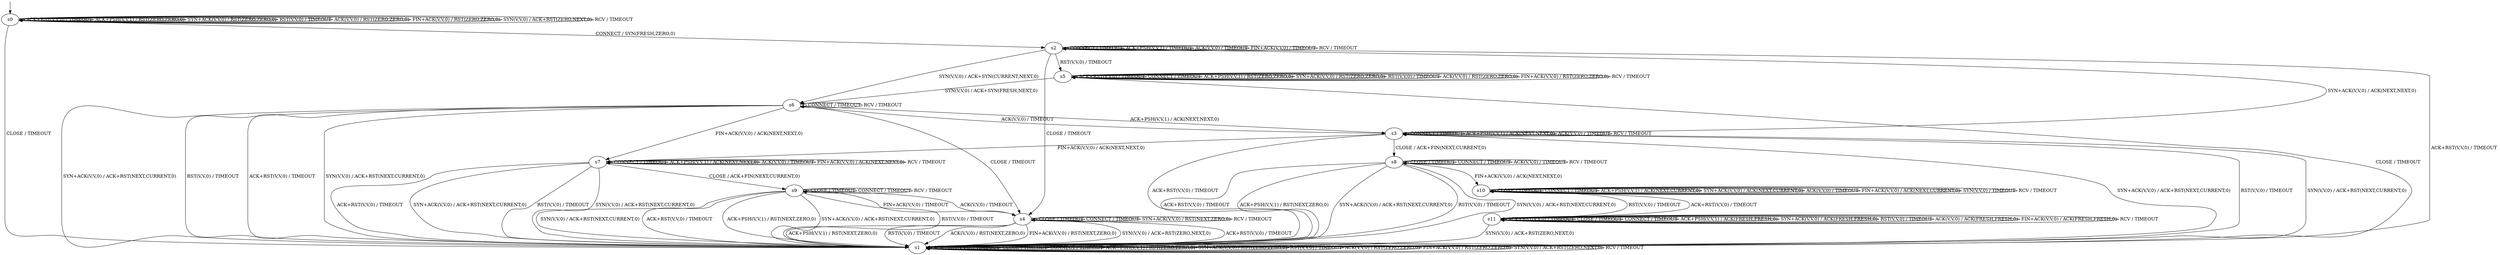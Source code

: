 digraph G {
s0 [label="s0"];
s0 -> s0[label=" ACK+RST(V,V,0) / TIMEOUT "];
s0 -> s1[label=" CLOSE / TIMEOUT "];
s0 -> s2[label=" CONNECT / SYN(FRESH,ZERO,0) "];
s0 -> s0[label=" ACK+PSH(V,V,1) / RST(ZERO,ZERO,0) "];
s0 -> s0[label=" SYN+ACK(V,V,0) / RST(ZERO,ZERO,0) "];
s0 -> s0[label=" RST(V,V,0) / TIMEOUT "];
s0 -> s0[label=" ACK(V,V,0) / RST(ZERO,ZERO,0) "];
s0 -> s0[label=" FIN+ACK(V,V,0) / RST(ZERO,ZERO,0) "];
s0 -> s0[label=" SYN(V,V,0) / ACK+RST(ZERO,NEXT,0) "];
s0 -> s0[label=" RCV / TIMEOUT "];
s1 [label="s1"];
s1 -> s1[label=" ACK+RST(V,V,0) / TIMEOUT "];
s1 -> s1[label=" CLOSE / TIMEOUT "];
s1 -> s1[label=" CONNECT / TIMEOUT "];
s1 -> s1[label=" ACK+PSH(V,V,1) / RST(ZERO,ZERO,0) "];
s1 -> s1[label=" SYN+ACK(V,V,0) / RST(ZERO,ZERO,0) "];
s1 -> s1[label=" RST(V,V,0) / TIMEOUT "];
s1 -> s1[label=" ACK(V,V,0) / RST(ZERO,ZERO,0) "];
s1 -> s1[label=" FIN+ACK(V,V,0) / RST(ZERO,ZERO,0) "];
s1 -> s1[label=" SYN(V,V,0) / ACK+RST(ZERO,NEXT,0) "];
s1 -> s1[label=" RCV / TIMEOUT "];
s2 [label="s2"];
s2 -> s1[label=" ACK+RST(V,V,0) / TIMEOUT "];
s2 -> s4[label=" CLOSE / TIMEOUT "];
s2 -> s2[label=" CONNECT / TIMEOUT "];
s2 -> s2[label=" ACK+PSH(V,V,1) / TIMEOUT "];
s2 -> s3[label=" SYN+ACK(V,V,0) / ACK(NEXT,NEXT,0) "];
s2 -> s5[label=" RST(V,V,0) / TIMEOUT "];
s2 -> s2[label=" ACK(V,V,0) / TIMEOUT "];
s2 -> s2[label=" FIN+ACK(V,V,0) / TIMEOUT "];
s2 -> s6[label=" SYN(V,V,0) / ACK+SYN(CURRENT,NEXT,0) "];
s2 -> s2[label=" RCV / TIMEOUT "];
s3 [label="s3"];
s3 -> s1[label=" ACK+RST(V,V,0) / TIMEOUT "];
s3 -> s8[label=" CLOSE / ACK+FIN(NEXT,CURRENT,0) "];
s3 -> s3[label=" CONNECT / TIMEOUT "];
s3 -> s3[label=" ACK+PSH(V,V,1) / ACK(NEXT,NEXT,0) "];
s3 -> s1[label=" SYN+ACK(V,V,0) / ACK+RST(NEXT,CURRENT,0) "];
s3 -> s1[label=" RST(V,V,0) / TIMEOUT "];
s3 -> s3[label=" ACK(V,V,0) / TIMEOUT "];
s3 -> s7[label=" FIN+ACK(V,V,0) / ACK(NEXT,NEXT,0) "];
s3 -> s1[label=" SYN(V,V,0) / ACK+RST(NEXT,CURRENT,0) "];
s3 -> s3[label=" RCV / TIMEOUT "];
s4 [label="s4"];
s4 -> s1[label=" ACK+RST(V,V,0) / TIMEOUT "];
s4 -> s4[label=" CLOSE / TIMEOUT "];
s4 -> s4[label=" CONNECT / TIMEOUT "];
s4 -> s1[label=" ACK+PSH(V,V,1) / RST(NEXT,ZERO,0) "];
s4 -> s4[label=" SYN+ACK(V,V,0) / RST(NEXT,ZERO,0) "];
s4 -> s1[label=" RST(V,V,0) / TIMEOUT "];
s4 -> s1[label=" ACK(V,V,0) / RST(NEXT,ZERO,0) "];
s4 -> s1[label=" FIN+ACK(V,V,0) / RST(NEXT,ZERO,0) "];
s4 -> s1[label=" SYN(V,V,0) / ACK+RST(ZERO,NEXT,0) "];
s4 -> s4[label=" RCV / TIMEOUT "];
s5 [label="s5"];
s5 -> s5[label=" ACK+RST(V,V,0) / TIMEOUT "];
s5 -> s1[label=" CLOSE / TIMEOUT "];
s5 -> s5[label=" CONNECT / TIMEOUT "];
s5 -> s5[label=" ACK+PSH(V,V,1) / RST(ZERO,ZERO,0) "];
s5 -> s5[label=" SYN+ACK(V,V,0) / RST(ZERO,ZERO,0) "];
s5 -> s5[label=" RST(V,V,0) / TIMEOUT "];
s5 -> s5[label=" ACK(V,V,0) / RST(ZERO,ZERO,0) "];
s5 -> s5[label=" FIN+ACK(V,V,0) / RST(ZERO,ZERO,0) "];
s5 -> s6[label=" SYN(V,V,0) / ACK+SYN(FRESH,NEXT,0) "];
s5 -> s5[label=" RCV / TIMEOUT "];
s6 [label="s6"];
s6 -> s1[label=" ACK+RST(V,V,0) / TIMEOUT "];
s6 -> s4[label=" CLOSE / TIMEOUT "];
s6 -> s6[label=" CONNECT / TIMEOUT "];
s6 -> s3[label=" ACK+PSH(V,V,1) / ACK(NEXT,NEXT,0) "];
s6 -> s1[label=" SYN+ACK(V,V,0) / ACK+RST(NEXT,CURRENT,0) "];
s6 -> s1[label=" RST(V,V,0) / TIMEOUT "];
s6 -> s3[label=" ACK(V,V,0) / TIMEOUT "];
s6 -> s7[label=" FIN+ACK(V,V,0) / ACK(NEXT,NEXT,0) "];
s6 -> s1[label=" SYN(V,V,0) / ACK+RST(NEXT,CURRENT,0) "];
s6 -> s6[label=" RCV / TIMEOUT "];
s7 [label="s7"];
s7 -> s1[label=" ACK+RST(V,V,0) / TIMEOUT "];
s7 -> s9[label=" CLOSE / ACK+FIN(NEXT,CURRENT,0) "];
s7 -> s7[label=" CONNECT / TIMEOUT "];
s7 -> s7[label=" ACK+PSH(V,V,1) / ACK(NEXT,NEXT,0) "];
s7 -> s1[label=" SYN+ACK(V,V,0) / ACK+RST(NEXT,CURRENT,0) "];
s7 -> s1[label=" RST(V,V,0) / TIMEOUT "];
s7 -> s7[label=" ACK(V,V,0) / TIMEOUT "];
s7 -> s7[label=" FIN+ACK(V,V,0) / ACK(NEXT,NEXT,0) "];
s7 -> s1[label=" SYN(V,V,0) / ACK+RST(NEXT,CURRENT,0) "];
s7 -> s7[label=" RCV / TIMEOUT "];
s8 [label="s8"];
s8 -> s1[label=" ACK+RST(V,V,0) / TIMEOUT "];
s8 -> s8[label=" CLOSE / TIMEOUT "];
s8 -> s8[label=" CONNECT / TIMEOUT "];
s8 -> s1[label=" ACK+PSH(V,V,1) / RST(NEXT,ZERO,0) "];
s8 -> s1[label=" SYN+ACK(V,V,0) / ACK+RST(NEXT,CURRENT,0) "];
s8 -> s1[label=" RST(V,V,0) / TIMEOUT "];
s8 -> s8[label=" ACK(V,V,0) / TIMEOUT "];
s8 -> s10[label=" FIN+ACK(V,V,0) / ACK(NEXT,NEXT,0) "];
s8 -> s1[label=" SYN(V,V,0) / ACK+RST(NEXT,CURRENT,0) "];
s8 -> s8[label=" RCV / TIMEOUT "];
s9 [label="s9"];
s9 -> s1[label=" ACK+RST(V,V,0) / TIMEOUT "];
s9 -> s9[label=" CLOSE / TIMEOUT "];
s9 -> s9[label=" CONNECT / TIMEOUT "];
s9 -> s1[label=" ACK+PSH(V,V,1) / RST(NEXT,ZERO,0) "];
s9 -> s1[label=" SYN+ACK(V,V,0) / ACK+RST(NEXT,CURRENT,0) "];
s9 -> s1[label=" RST(V,V,0) / TIMEOUT "];
s9 -> s4[label=" ACK(V,V,0) / TIMEOUT "];
s9 -> s4[label=" FIN+ACK(V,V,0) / TIMEOUT "];
s9 -> s1[label=" SYN(V,V,0) / ACK+RST(NEXT,CURRENT,0) "];
s9 -> s9[label=" RCV / TIMEOUT "];
s10 [label="s10"];
s10 -> s11[label=" ACK+RST(V,V,0) / TIMEOUT "];
s10 -> s10[label=" CLOSE / TIMEOUT "];
s10 -> s10[label=" CONNECT / TIMEOUT "];
s10 -> s10[label=" ACK+PSH(V,V,1) / ACK(NEXT,CURRENT,0) "];
s10 -> s10[label=" SYN+ACK(V,V,0) / ACK(NEXT,CURRENT,0) "];
s10 -> s11[label=" RST(V,V,0) / TIMEOUT "];
s10 -> s10[label=" ACK(V,V,0) / TIMEOUT "];
s10 -> s10[label=" FIN+ACK(V,V,0) / ACK(NEXT,CURRENT,0) "];
s10 -> s10[label=" SYN(V,V,0) / TIMEOUT "];
s10 -> s10[label=" RCV / TIMEOUT "];
s11 [label="s11"];
s11 -> s11[label=" ACK+RST(V,V,0) / TIMEOUT "];
s11 -> s11[label=" CLOSE / TIMEOUT "];
s11 -> s11[label=" CONNECT / TIMEOUT "];
s11 -> s11[label=" ACK+PSH(V,V,1) / ACK(FRESH,FRESH,0) "];
s11 -> s11[label=" SYN+ACK(V,V,0) / ACK(FRESH,FRESH,0) "];
s11 -> s11[label=" RST(V,V,0) / TIMEOUT "];
s11 -> s11[label=" ACK(V,V,0) / ACK(FRESH,FRESH,0) "];
s11 -> s11[label=" FIN+ACK(V,V,0) / ACK(FRESH,FRESH,0) "];
s11 -> s1[label=" SYN(V,V,0) / ACK+RST(ZERO,NEXT,0) "];
s11 -> s11[label=" RCV / TIMEOUT "];
__start0 [label="" shape="none" width="0" height="0"];
__start0 -> s0;
}

